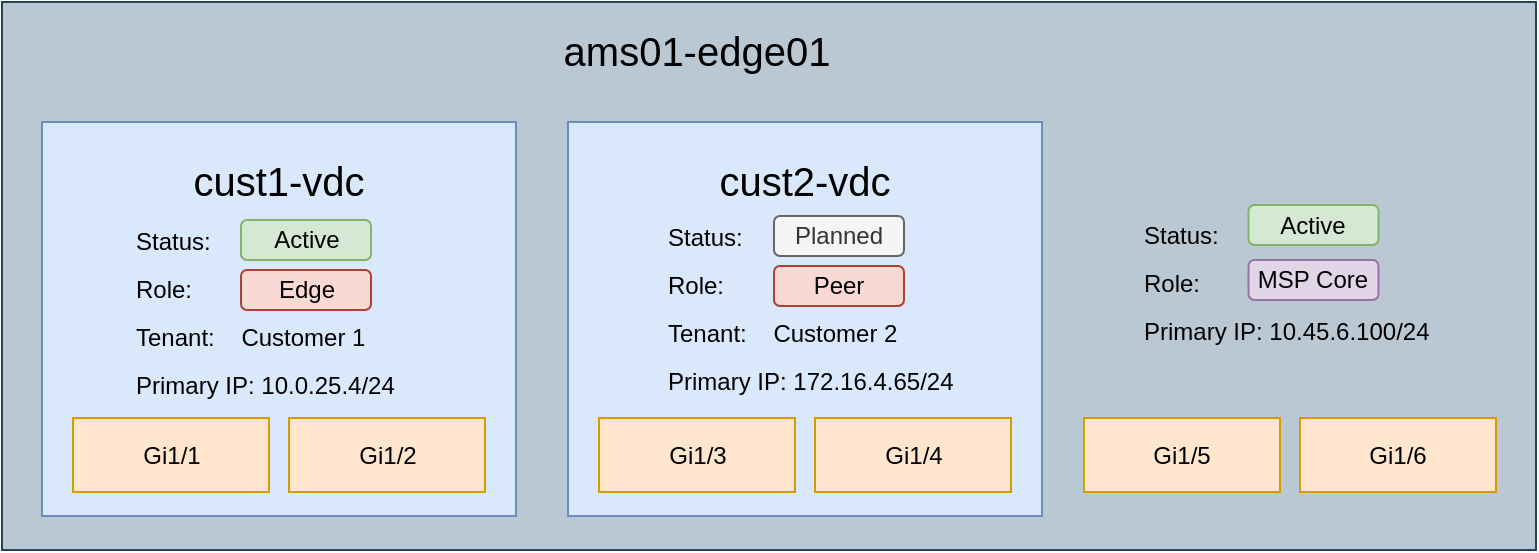 <mxfile version="24.7.14">
  <diagram name="Page-1" id="vrowM233WRISChpxBJI-">
    <mxGraphModel dx="2202" dy="1427" grid="0" gridSize="10" guides="1" tooltips="1" connect="1" arrows="1" fold="1" page="0" pageScale="1" pageWidth="850" pageHeight="1100" math="0" shadow="0">
      <root>
        <mxCell id="0" />
        <mxCell id="1" parent="0" />
        <mxCell id="hGO_furQGrId-UpABHP7-1" value="" style="rounded=0;whiteSpace=wrap;html=1;fontFamily=Architects Daughter;fontSource=https%3A%2F%2Ffonts.googleapis.com%2Fcss%3Ffamily%3DArchitects%2BDaughter;align=center;fillColor=#bac8d3;strokeColor=#23445d;" vertex="1" parent="1">
          <mxGeometry x="-83" y="-91" width="767" height="274" as="geometry" />
        </mxCell>
        <mxCell id="hGO_furQGrId-UpABHP7-3" value="" style="rounded=0;whiteSpace=wrap;html=1;fontFamily=Architects Daughter;fontSource=https%3A%2F%2Ffonts.googleapis.com%2Fcss%3Ffamily%3DArchitects%2BDaughter;fillColor=#dae8fc;strokeColor=#6c8ebf;" vertex="1" parent="1">
          <mxGeometry x="-63" y="-31" width="237" height="197" as="geometry" />
        </mxCell>
        <mxCell id="hGO_furQGrId-UpABHP7-4" value="" style="rounded=0;whiteSpace=wrap;html=1;fontFamily=Architects Daughter;fontSource=https%3A%2F%2Ffonts.googleapis.com%2Fcss%3Ffamily%3DArchitects%2BDaughter;fillColor=#dae8fc;strokeColor=#6c8ebf;" vertex="1" parent="1">
          <mxGeometry x="200" y="-31" width="237" height="197" as="geometry" />
        </mxCell>
        <mxCell id="hGO_furQGrId-UpABHP7-5" value="&lt;font face=&quot;Helvetica&quot;&gt;Gi1/1&lt;/font&gt;" style="rounded=0;whiteSpace=wrap;html=1;fontFamily=Architects Daughter;fontSource=https%3A%2F%2Ffonts.googleapis.com%2Fcss%3Ffamily%3DArchitects%2BDaughter;fillColor=#ffe6cc;strokeColor=#d79b00;" vertex="1" parent="1">
          <mxGeometry x="-47.5" y="117" width="98" height="37" as="geometry" />
        </mxCell>
        <mxCell id="hGO_furQGrId-UpABHP7-6" value="&lt;font face=&quot;Helvetica&quot;&gt;Gi1/2&lt;/font&gt;" style="rounded=0;whiteSpace=wrap;html=1;fontFamily=Architects Daughter;fontSource=https%3A%2F%2Ffonts.googleapis.com%2Fcss%3Ffamily%3DArchitects%2BDaughter;fillColor=#ffe6cc;strokeColor=#d79b00;" vertex="1" parent="1">
          <mxGeometry x="60.5" y="117" width="98" height="37" as="geometry" />
        </mxCell>
        <mxCell id="hGO_furQGrId-UpABHP7-7" value="Gi1/3" style="rounded=0;whiteSpace=wrap;html=1;fontFamily=Helvetica;fillColor=#ffe6cc;strokeColor=#d79b00;" vertex="1" parent="1">
          <mxGeometry x="215.5" y="117" width="98" height="37" as="geometry" />
        </mxCell>
        <mxCell id="hGO_furQGrId-UpABHP7-8" value="Gi1/4" style="rounded=0;whiteSpace=wrap;html=1;fontFamily=Helvetica;fillColor=#ffe6cc;strokeColor=#d79b00;" vertex="1" parent="1">
          <mxGeometry x="323.5" y="117" width="98" height="37" as="geometry" />
        </mxCell>
        <mxCell id="hGO_furQGrId-UpABHP7-10" value="&lt;font face=&quot;Helvetica&quot;&gt;ams01-edge01&lt;/font&gt;" style="text;strokeColor=none;fillColor=none;html=1;align=center;verticalAlign=middle;whiteSpace=wrap;rounded=0;fontSize=20;fontFamily=Architects Daughter;fontSource=https%3A%2F%2Ffonts.googleapis.com%2Fcss%3Ffamily%3DArchitects%2BDaughter;" vertex="1" parent="1">
          <mxGeometry x="169" y="-81" width="191" height="30" as="geometry" />
        </mxCell>
        <mxCell id="hGO_furQGrId-UpABHP7-11" value="&lt;font face=&quot;Helvetica&quot;&gt;cust1-vdc&lt;/font&gt;" style="text;strokeColor=none;fillColor=none;html=1;align=center;verticalAlign=middle;whiteSpace=wrap;rounded=0;fontSize=20;fontFamily=Architects Daughter;fontSource=https%3A%2F%2Ffonts.googleapis.com%2Fcss%3Ffamily%3DArchitects%2BDaughter;" vertex="1" parent="1">
          <mxGeometry x="-40" y="-16" width="191" height="30" as="geometry" />
        </mxCell>
        <mxCell id="hGO_furQGrId-UpABHP7-12" value="&lt;font face=&quot;Helvetica&quot;&gt;cust2-vdc&lt;/font&gt;" style="text;strokeColor=none;fillColor=none;html=1;align=center;verticalAlign=middle;whiteSpace=wrap;rounded=0;fontSize=20;fontFamily=Architects Daughter;fontSource=https%3A%2F%2Ffonts.googleapis.com%2Fcss%3Ffamily%3DArchitects%2BDaughter;" vertex="1" parent="1">
          <mxGeometry x="223" y="-16" width="191" height="30" as="geometry" />
        </mxCell>
        <mxCell id="hGO_furQGrId-UpABHP7-13" value="&lt;font style=&quot;font-size: 12px;&quot;&gt;Status:&amp;nbsp;&lt;/font&gt;&lt;div&gt;&lt;font style=&quot;font-size: 12px;&quot;&gt;Role:&lt;/font&gt;&lt;/div&gt;&lt;div&gt;&lt;font style=&quot;font-size: 12px;&quot;&gt;Tenant:&amp;nbsp; &amp;nbsp; Customer 1&lt;/font&gt;&lt;/div&gt;&lt;div&gt;&lt;font style=&quot;font-size: 12px;&quot;&gt;Primary IP: 10.0.25.4/24&amp;nbsp;&lt;/font&gt;&lt;/div&gt;" style="text;strokeColor=none;fillColor=none;html=1;align=left;verticalAlign=middle;whiteSpace=wrap;rounded=0;fontSize=20;fontFamily=Helvetica;" vertex="1" parent="1">
          <mxGeometry x="-18.5" y="18" width="148" height="85" as="geometry" />
        </mxCell>
        <mxCell id="hGO_furQGrId-UpABHP7-15" value="&lt;font face=&quot;Helvetica&quot;&gt;Active&lt;/font&gt;" style="rounded=1;whiteSpace=wrap;html=1;fontFamily=Architects Daughter;fontSource=https%3A%2F%2Ffonts.googleapis.com%2Fcss%3Ffamily%3DArchitects%2BDaughter;fillColor=#d5e8d4;strokeColor=#82b366;" vertex="1" parent="1">
          <mxGeometry x="36.5" y="18" width="65" height="20" as="geometry" />
        </mxCell>
        <mxCell id="hGO_furQGrId-UpABHP7-16" value="&lt;font face=&quot;Helvetica&quot;&gt;Edge&lt;/font&gt;" style="rounded=1;whiteSpace=wrap;html=1;fontFamily=Architects Daughter;fontSource=https%3A%2F%2Ffonts.googleapis.com%2Fcss%3Ffamily%3DArchitects%2BDaughter;fillColor=#fad9d5;strokeColor=#ae4132;" vertex="1" parent="1">
          <mxGeometry x="36.5" y="43" width="65" height="20" as="geometry" />
        </mxCell>
        <mxCell id="hGO_furQGrId-UpABHP7-17" value="&lt;font style=&quot;font-size: 12px;&quot;&gt;Status:&amp;nbsp;&lt;/font&gt;&lt;div&gt;&lt;font style=&quot;font-size: 12px;&quot;&gt;Role:&lt;/font&gt;&lt;/div&gt;&lt;div&gt;&lt;font style=&quot;font-size: 12px;&quot;&gt;Tenant:&amp;nbsp; &amp;nbsp; Customer 2&lt;/font&gt;&lt;/div&gt;&lt;div&gt;&lt;font style=&quot;font-size: 12px;&quot;&gt;Primary IP: 172.16.4.65/24&amp;nbsp;&lt;/font&gt;&lt;/div&gt;" style="text;strokeColor=none;fillColor=none;html=1;align=left;verticalAlign=middle;whiteSpace=wrap;rounded=0;fontSize=20;fontFamily=Helvetica;" vertex="1" parent="1">
          <mxGeometry x="248" y="16" width="173.5" height="85" as="geometry" />
        </mxCell>
        <mxCell id="hGO_furQGrId-UpABHP7-18" value="&lt;font face=&quot;Helvetica&quot;&gt;Planned&lt;/font&gt;" style="rounded=1;whiteSpace=wrap;html=1;fontFamily=Architects Daughter;fontSource=https%3A%2F%2Ffonts.googleapis.com%2Fcss%3Ffamily%3DArchitects%2BDaughter;fillColor=#f5f5f5;strokeColor=#666666;fontColor=#333333;" vertex="1" parent="1">
          <mxGeometry x="303" y="16" width="65" height="20" as="geometry" />
        </mxCell>
        <mxCell id="hGO_furQGrId-UpABHP7-19" value="&lt;font face=&quot;Helvetica&quot;&gt;Peer&lt;/font&gt;" style="rounded=1;whiteSpace=wrap;html=1;fontFamily=Architects Daughter;fontSource=https%3A%2F%2Ffonts.googleapis.com%2Fcss%3Ffamily%3DArchitects%2BDaughter;fillColor=#fad9d5;strokeColor=#ae4132;" vertex="1" parent="1">
          <mxGeometry x="303" y="41" width="65" height="20" as="geometry" />
        </mxCell>
        <mxCell id="hGO_furQGrId-UpABHP7-20" value="&lt;font style=&quot;font-size: 12px;&quot;&gt;Status:&amp;nbsp;&lt;/font&gt;&lt;div&gt;&lt;font style=&quot;font-size: 12px;&quot;&gt;Role:&lt;/font&gt;&lt;/div&gt;&lt;div&gt;&lt;span style=&quot;font-size: 12px; background-color: initial;&quot;&gt;Primary IP: 10.45.6.100/24&amp;nbsp;&lt;/span&gt;&lt;br&gt;&lt;/div&gt;" style="text;strokeColor=none;fillColor=none;html=1;align=left;verticalAlign=middle;whiteSpace=wrap;rounded=0;fontSize=20;fontFamily=Helvetica;" vertex="1" parent="1">
          <mxGeometry x="486" y="3.5" width="173.5" height="85" as="geometry" />
        </mxCell>
        <mxCell id="hGO_furQGrId-UpABHP7-22" value="&lt;font face=&quot;Helvetica&quot;&gt;MSP Core&lt;/font&gt;" style="rounded=1;whiteSpace=wrap;html=1;fontFamily=Architects Daughter;fontSource=https%3A%2F%2Ffonts.googleapis.com%2Fcss%3Ffamily%3DArchitects%2BDaughter;fillColor=#e1d5e7;strokeColor=#9673a6;" vertex="1" parent="1">
          <mxGeometry x="540.25" y="38" width="65" height="20" as="geometry" />
        </mxCell>
        <mxCell id="hGO_furQGrId-UpABHP7-24" value="Gi1/5" style="rounded=0;whiteSpace=wrap;html=1;fontFamily=Helvetica;fillColor=#ffe6cc;strokeColor=#d79b00;" vertex="1" parent="1">
          <mxGeometry x="458" y="117" width="98" height="37" as="geometry" />
        </mxCell>
        <mxCell id="hGO_furQGrId-UpABHP7-25" value="Gi1/6" style="rounded=0;whiteSpace=wrap;html=1;fontFamily=Helvetica;fillColor=#ffe6cc;strokeColor=#d79b00;" vertex="1" parent="1">
          <mxGeometry x="566" y="117" width="98" height="37" as="geometry" />
        </mxCell>
        <mxCell id="hGO_furQGrId-UpABHP7-26" value="&lt;font face=&quot;Helvetica&quot;&gt;Active&lt;/font&gt;" style="rounded=1;whiteSpace=wrap;html=1;fontFamily=Architects Daughter;fontSource=https%3A%2F%2Ffonts.googleapis.com%2Fcss%3Ffamily%3DArchitects%2BDaughter;fillColor=#d5e8d4;strokeColor=#82b366;" vertex="1" parent="1">
          <mxGeometry x="540.25" y="10.5" width="65" height="20" as="geometry" />
        </mxCell>
      </root>
    </mxGraphModel>
  </diagram>
</mxfile>
